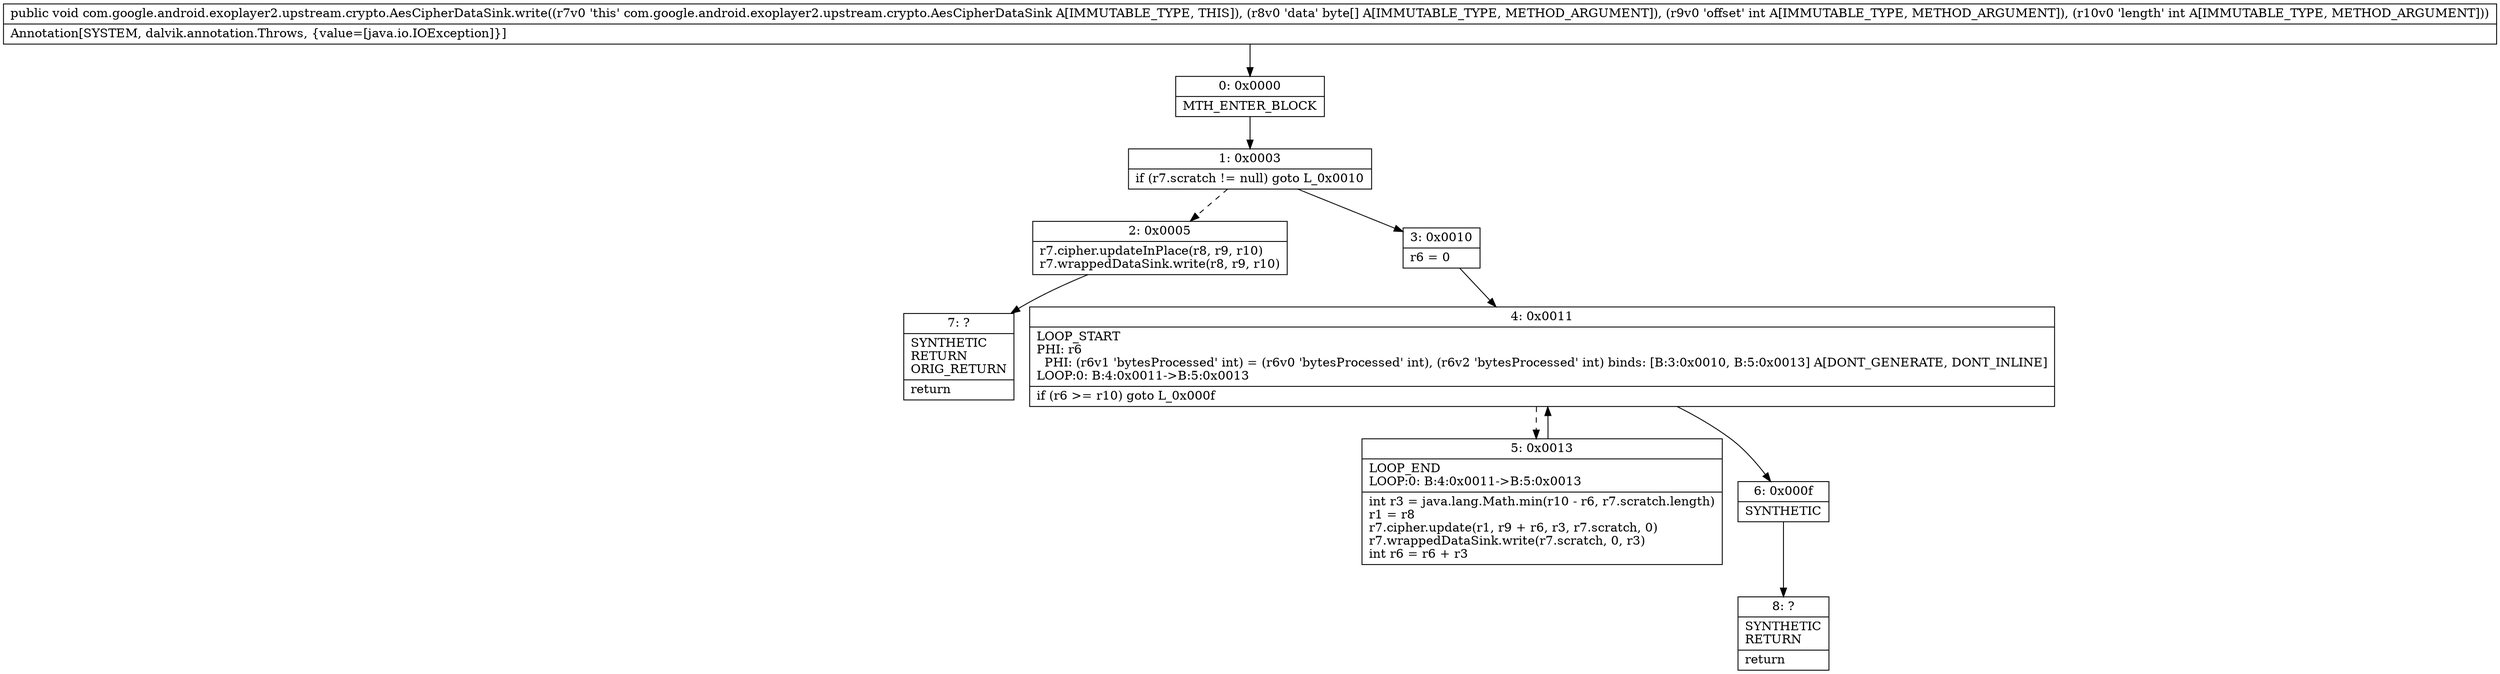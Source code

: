 digraph "CFG forcom.google.android.exoplayer2.upstream.crypto.AesCipherDataSink.write([BII)V" {
Node_0 [shape=record,label="{0\:\ 0x0000|MTH_ENTER_BLOCK\l}"];
Node_1 [shape=record,label="{1\:\ 0x0003|if (r7.scratch != null) goto L_0x0010\l}"];
Node_2 [shape=record,label="{2\:\ 0x0005|r7.cipher.updateInPlace(r8, r9, r10)\lr7.wrappedDataSink.write(r8, r9, r10)\l}"];
Node_3 [shape=record,label="{3\:\ 0x0010|r6 = 0\l}"];
Node_4 [shape=record,label="{4\:\ 0x0011|LOOP_START\lPHI: r6 \l  PHI: (r6v1 'bytesProcessed' int) = (r6v0 'bytesProcessed' int), (r6v2 'bytesProcessed' int) binds: [B:3:0x0010, B:5:0x0013] A[DONT_GENERATE, DONT_INLINE]\lLOOP:0: B:4:0x0011\-\>B:5:0x0013\l|if (r6 \>= r10) goto L_0x000f\l}"];
Node_5 [shape=record,label="{5\:\ 0x0013|LOOP_END\lLOOP:0: B:4:0x0011\-\>B:5:0x0013\l|int r3 = java.lang.Math.min(r10 \- r6, r7.scratch.length)\lr1 = r8\lr7.cipher.update(r1, r9 + r6, r3, r7.scratch, 0)\lr7.wrappedDataSink.write(r7.scratch, 0, r3)\lint r6 = r6 + r3\l}"];
Node_6 [shape=record,label="{6\:\ 0x000f|SYNTHETIC\l}"];
Node_7 [shape=record,label="{7\:\ ?|SYNTHETIC\lRETURN\lORIG_RETURN\l|return\l}"];
Node_8 [shape=record,label="{8\:\ ?|SYNTHETIC\lRETURN\l|return\l}"];
MethodNode[shape=record,label="{public void com.google.android.exoplayer2.upstream.crypto.AesCipherDataSink.write((r7v0 'this' com.google.android.exoplayer2.upstream.crypto.AesCipherDataSink A[IMMUTABLE_TYPE, THIS]), (r8v0 'data' byte[] A[IMMUTABLE_TYPE, METHOD_ARGUMENT]), (r9v0 'offset' int A[IMMUTABLE_TYPE, METHOD_ARGUMENT]), (r10v0 'length' int A[IMMUTABLE_TYPE, METHOD_ARGUMENT]))  | Annotation[SYSTEM, dalvik.annotation.Throws, \{value=[java.io.IOException]\}]\l}"];
MethodNode -> Node_0;
Node_0 -> Node_1;
Node_1 -> Node_2[style=dashed];
Node_1 -> Node_3;
Node_2 -> Node_7;
Node_3 -> Node_4;
Node_4 -> Node_5[style=dashed];
Node_4 -> Node_6;
Node_5 -> Node_4;
Node_6 -> Node_8;
}

